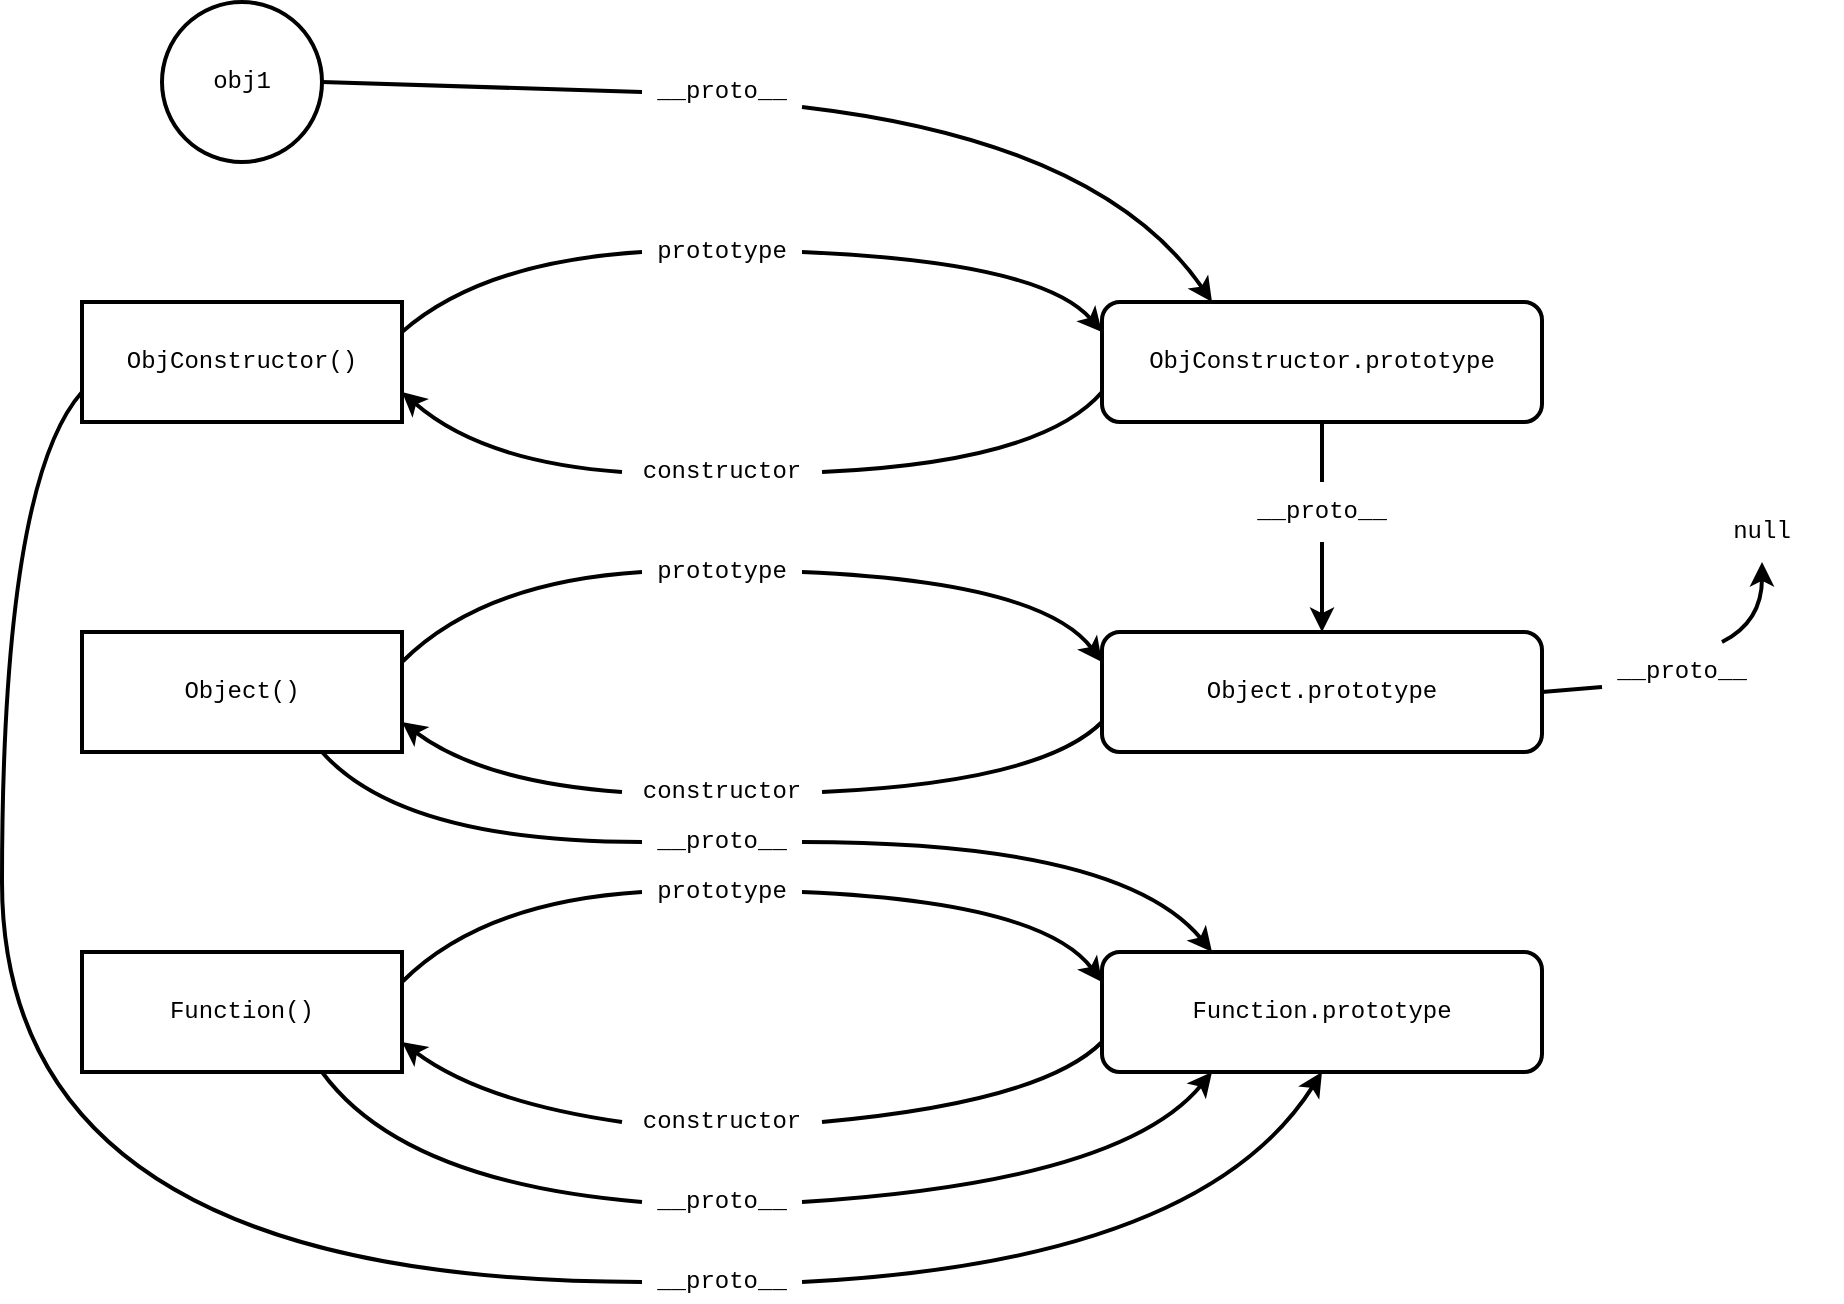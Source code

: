 <mxfile version="20.2.3" type="device"><diagram id="ER9gidd0EnEeO-nXYFLb" name="第 1 页"><mxGraphModel dx="1810" dy="663" grid="1" gridSize="10" guides="1" tooltips="1" connect="1" arrows="1" fold="1" page="1" pageScale="1" pageWidth="827" pageHeight="1169" math="0" shadow="0"><root><mxCell id="0"/><mxCell id="1" parent="0"/><mxCell id="tuc23D8aVdLo2x-mG501-1" value="obj1" style="ellipse;whiteSpace=wrap;html=1;aspect=fixed;strokeWidth=2;fontFamily=Courier New;" parent="1" vertex="1"><mxGeometry x="80" y="40" width="80" height="80" as="geometry"/></mxCell><mxCell id="tuc23D8aVdLo2x-mG501-2" value="ObjConstructor.prototype" style="rounded=1;whiteSpace=wrap;html=1;strokeWidth=2;fontFamily=Courier New;" parent="1" vertex="1"><mxGeometry x="550" y="190" width="220" height="60" as="geometry"/></mxCell><mxCell id="tuc23D8aVdLo2x-mG501-3" value="ObjConstructor()" style="rounded=0;whiteSpace=wrap;html=1;strokeWidth=2;fontFamily=Courier New;" parent="1" vertex="1"><mxGeometry x="40" y="190" width="160" height="60" as="geometry"/></mxCell><mxCell id="tuc23D8aVdLo2x-mG501-4" value="" style="curved=1;endArrow=classic;html=1;rounded=0;exitX=1;exitY=0.75;exitDx=0;exitDy=0;entryX=0.25;entryY=0;entryDx=0;entryDy=0;startArrow=none;strokeWidth=2;fontFamily=Courier New;" parent="1" source="tuc23D8aVdLo2x-mG501-7" target="tuc23D8aVdLo2x-mG501-2" edge="1"><mxGeometry width="50" height="50" relative="1" as="geometry"><mxPoint x="380" y="300" as="sourcePoint"/><mxPoint x="430" y="250" as="targetPoint"/><Array as="points"><mxPoint x="550" y="110"/></Array></mxGeometry></mxCell><mxCell id="tuc23D8aVdLo2x-mG501-7" value="__proto__" style="text;html=1;strokeColor=none;fillColor=none;align=center;verticalAlign=middle;whiteSpace=wrap;rounded=0;strokeWidth=2;fontFamily=Courier New;" parent="1" vertex="1"><mxGeometry x="320" y="70" width="80" height="30" as="geometry"/></mxCell><mxCell id="tuc23D8aVdLo2x-mG501-8" value="" style="curved=1;endArrow=none;html=1;rounded=0;exitX=1;exitY=0.5;exitDx=0;exitDy=0;entryX=0;entryY=0.5;entryDx=0;entryDy=0;strokeWidth=2;fontFamily=Courier New;" parent="1" source="tuc23D8aVdLo2x-mG501-1" target="tuc23D8aVdLo2x-mG501-7" edge="1"><mxGeometry width="50" height="50" relative="1" as="geometry"><mxPoint x="120" y="80" as="sourcePoint"/><mxPoint x="640" y="145" as="targetPoint"/><Array as="points"/></mxGeometry></mxCell><mxCell id="tuc23D8aVdLo2x-mG501-9" value="" style="curved=1;endArrow=classic;html=1;rounded=0;exitX=1;exitY=0.5;exitDx=0;exitDy=0;entryX=0;entryY=0.25;entryDx=0;entryDy=0;startArrow=none;strokeWidth=2;fontFamily=Courier New;" parent="1" source="tuc23D8aVdLo2x-mG501-10" target="tuc23D8aVdLo2x-mG501-2" edge="1"><mxGeometry width="50" height="50" relative="1" as="geometry"><mxPoint x="380" y="300" as="sourcePoint"/><mxPoint x="430" y="250" as="targetPoint"/><Array as="points"><mxPoint x="520" y="170"/></Array></mxGeometry></mxCell><mxCell id="tuc23D8aVdLo2x-mG501-10" value="prototype" style="text;html=1;strokeColor=none;fillColor=none;align=center;verticalAlign=middle;whiteSpace=wrap;rounded=0;strokeWidth=2;fontFamily=Courier New;" parent="1" vertex="1"><mxGeometry x="320" y="150" width="80" height="30" as="geometry"/></mxCell><mxCell id="tuc23D8aVdLo2x-mG501-11" value="" style="curved=1;endArrow=none;html=1;rounded=0;exitX=1;exitY=0.25;exitDx=0;exitDy=0;entryX=0;entryY=0.5;entryDx=0;entryDy=0;strokeWidth=2;fontFamily=Courier New;" parent="1" source="tuc23D8aVdLo2x-mG501-3" target="tuc23D8aVdLo2x-mG501-10" edge="1"><mxGeometry width="50" height="50" relative="1" as="geometry"><mxPoint x="160" y="230" as="sourcePoint"/><mxPoint x="640" y="175" as="targetPoint"/><Array as="points"><mxPoint x="240" y="170"/></Array></mxGeometry></mxCell><mxCell id="tuc23D8aVdLo2x-mG501-12" value="" style="curved=1;endArrow=classic;html=1;rounded=0;entryX=1;entryY=0.75;entryDx=0;entryDy=0;exitX=0;exitY=0.5;exitDx=0;exitDy=0;startArrow=none;strokeWidth=2;fontFamily=Courier New;" parent="1" source="tuc23D8aVdLo2x-mG501-13" target="tuc23D8aVdLo2x-mG501-3" edge="1"><mxGeometry width="50" height="50" relative="1" as="geometry"><mxPoint x="380" y="300" as="sourcePoint"/><mxPoint x="430" y="250" as="targetPoint"/><Array as="points"><mxPoint x="240" y="270"/></Array></mxGeometry></mxCell><mxCell id="tuc23D8aVdLo2x-mG501-13" value="constructor" style="text;html=1;strokeColor=none;fillColor=none;align=center;verticalAlign=middle;whiteSpace=wrap;rounded=0;strokeWidth=2;fontFamily=Courier New;" parent="1" vertex="1"><mxGeometry x="310" y="260" width="100" height="30" as="geometry"/></mxCell><mxCell id="tuc23D8aVdLo2x-mG501-14" value="" style="curved=1;endArrow=none;html=1;rounded=0;entryX=1;entryY=0.5;entryDx=0;entryDy=0;exitX=0;exitY=0.75;exitDx=0;exitDy=0;strokeWidth=2;fontFamily=Courier New;" parent="1" source="tuc23D8aVdLo2x-mG501-2" target="tuc23D8aVdLo2x-mG501-13" edge="1"><mxGeometry width="50" height="50" relative="1" as="geometry"><mxPoint x="670" y="190" as="sourcePoint"/><mxPoint x="160" y="245" as="targetPoint"/><Array as="points"><mxPoint x="520" y="270"/></Array></mxGeometry></mxCell><mxCell id="L3SzdefOVNnU11cioL_W-1" value="Object.prototype" style="rounded=1;whiteSpace=wrap;html=1;strokeWidth=2;fontFamily=Courier New;" vertex="1" parent="1"><mxGeometry x="550" y="355" width="220" height="60" as="geometry"/></mxCell><mxCell id="L3SzdefOVNnU11cioL_W-2" value="Object()" style="rounded=0;whiteSpace=wrap;html=1;strokeWidth=2;fontFamily=Courier New;" vertex="1" parent="1"><mxGeometry x="40" y="355" width="160" height="60" as="geometry"/></mxCell><mxCell id="L3SzdefOVNnU11cioL_W-3" value="" style="curved=1;endArrow=classic;html=1;rounded=0;exitX=1;exitY=0.5;exitDx=0;exitDy=0;entryX=0;entryY=0.25;entryDx=0;entryDy=0;startArrow=none;strokeWidth=2;fontFamily=Courier New;" edge="1" parent="1" source="L3SzdefOVNnU11cioL_W-4" target="L3SzdefOVNnU11cioL_W-1"><mxGeometry width="50" height="50" relative="1" as="geometry"><mxPoint x="380" y="465" as="sourcePoint"/><mxPoint x="430" y="415" as="targetPoint"/><Array as="points"><mxPoint x="520" y="330"/></Array></mxGeometry></mxCell><mxCell id="L3SzdefOVNnU11cioL_W-4" value="prototype" style="text;html=1;strokeColor=none;fillColor=none;align=center;verticalAlign=middle;whiteSpace=wrap;rounded=0;strokeWidth=2;fontFamily=Courier New;" vertex="1" parent="1"><mxGeometry x="320" y="310" width="80" height="30" as="geometry"/></mxCell><mxCell id="L3SzdefOVNnU11cioL_W-5" value="" style="curved=1;endArrow=none;html=1;rounded=0;exitX=1;exitY=0.25;exitDx=0;exitDy=0;entryX=0;entryY=0.5;entryDx=0;entryDy=0;strokeWidth=2;fontFamily=Courier New;" edge="1" parent="1" source="L3SzdefOVNnU11cioL_W-2" target="L3SzdefOVNnU11cioL_W-4"><mxGeometry width="50" height="50" relative="1" as="geometry"><mxPoint x="160" y="395" as="sourcePoint"/><mxPoint x="640" y="340" as="targetPoint"/><Array as="points"><mxPoint x="240" y="330"/></Array></mxGeometry></mxCell><mxCell id="L3SzdefOVNnU11cioL_W-6" value="" style="curved=1;endArrow=classic;html=1;rounded=0;entryX=1;entryY=0.75;entryDx=0;entryDy=0;exitX=0;exitY=0.5;exitDx=0;exitDy=0;startArrow=none;strokeWidth=2;fontFamily=Courier New;" edge="1" parent="1" source="L3SzdefOVNnU11cioL_W-7" target="L3SzdefOVNnU11cioL_W-2"><mxGeometry width="50" height="50" relative="1" as="geometry"><mxPoint x="380" y="465" as="sourcePoint"/><mxPoint x="430" y="415" as="targetPoint"/><Array as="points"><mxPoint x="240" y="430"/></Array></mxGeometry></mxCell><mxCell id="L3SzdefOVNnU11cioL_W-7" value="constructor" style="text;html=1;strokeColor=none;fillColor=none;align=center;verticalAlign=middle;whiteSpace=wrap;rounded=0;strokeWidth=2;fontFamily=Courier New;" vertex="1" parent="1"><mxGeometry x="310" y="420" width="100" height="30" as="geometry"/></mxCell><mxCell id="L3SzdefOVNnU11cioL_W-8" value="" style="curved=1;endArrow=none;html=1;rounded=0;entryX=1;entryY=0.5;entryDx=0;entryDy=0;exitX=0;exitY=0.75;exitDx=0;exitDy=0;strokeWidth=2;fontFamily=Courier New;" edge="1" parent="1" source="L3SzdefOVNnU11cioL_W-1" target="L3SzdefOVNnU11cioL_W-7"><mxGeometry width="50" height="50" relative="1" as="geometry"><mxPoint x="670" y="355" as="sourcePoint"/><mxPoint x="160" y="410" as="targetPoint"/><Array as="points"><mxPoint x="520" y="430"/></Array></mxGeometry></mxCell><mxCell id="L3SzdefOVNnU11cioL_W-9" value="" style="curved=1;endArrow=classic;html=1;rounded=0;exitX=0.5;exitY=1;exitDx=0;exitDy=0;entryX=0.5;entryY=0;entryDx=0;entryDy=0;startArrow=none;strokeWidth=2;fontFamily=Courier New;" edge="1" parent="1" source="L3SzdefOVNnU11cioL_W-10" target="L3SzdefOVNnU11cioL_W-1"><mxGeometry width="50" height="50" relative="1" as="geometry"><mxPoint x="600" y="295" as="sourcePoint"/><mxPoint x="746" y="340" as="targetPoint"/></mxGeometry></mxCell><mxCell id="L3SzdefOVNnU11cioL_W-10" value="__proto__" style="text;html=1;strokeColor=none;fillColor=none;align=center;verticalAlign=middle;whiteSpace=wrap;rounded=0;strokeWidth=2;fontFamily=Courier New;" vertex="1" parent="1"><mxGeometry x="620" y="280" width="80" height="30" as="geometry"/></mxCell><mxCell id="L3SzdefOVNnU11cioL_W-11" value="" style="curved=1;endArrow=none;html=1;rounded=0;exitX=0.5;exitY=1;exitDx=0;exitDy=0;entryX=0.5;entryY=0;entryDx=0;entryDy=0;startArrow=none;strokeWidth=2;fontFamily=Courier New;" edge="1" parent="1" source="tuc23D8aVdLo2x-mG501-2" target="L3SzdefOVNnU11cioL_W-10"><mxGeometry width="50" height="50" relative="1" as="geometry"><mxPoint x="660" y="250" as="sourcePoint"/><mxPoint x="660" y="355" as="targetPoint"/></mxGeometry></mxCell><mxCell id="L3SzdefOVNnU11cioL_W-12" value="null" style="text;html=1;strokeColor=none;fillColor=none;align=center;verticalAlign=middle;whiteSpace=wrap;rounded=0;strokeWidth=2;fontFamily=Courier New;" vertex="1" parent="1"><mxGeometry x="840" y="290" width="80" height="30" as="geometry"/></mxCell><mxCell id="L3SzdefOVNnU11cioL_W-14" value="" style="curved=1;endArrow=classic;html=1;rounded=0;exitX=0.75;exitY=0;exitDx=0;exitDy=0;entryX=0.5;entryY=1;entryDx=0;entryDy=0;startArrow=none;strokeWidth=2;fontFamily=Courier New;" edge="1" parent="1" source="L3SzdefOVNnU11cioL_W-15" target="L3SzdefOVNnU11cioL_W-12"><mxGeometry width="50" height="50" relative="1" as="geometry"><mxPoint x="414" y="335" as="sourcePoint"/><mxPoint x="560" y="380" as="targetPoint"/><Array as="points"><mxPoint x="880" y="350"/></Array></mxGeometry></mxCell><mxCell id="L3SzdefOVNnU11cioL_W-15" value="__proto__" style="text;html=1;strokeColor=none;fillColor=none;align=center;verticalAlign=middle;whiteSpace=wrap;rounded=0;strokeWidth=2;fontFamily=Courier New;" vertex="1" parent="1"><mxGeometry x="800" y="360" width="80" height="30" as="geometry"/></mxCell><mxCell id="L3SzdefOVNnU11cioL_W-16" value="" style="curved=1;endArrow=none;html=1;rounded=0;exitX=1;exitY=0.5;exitDx=0;exitDy=0;entryX=0;entryY=0.75;entryDx=0;entryDy=0;startArrow=none;strokeWidth=2;fontFamily=Courier New;" edge="1" parent="1" source="L3SzdefOVNnU11cioL_W-1" target="L3SzdefOVNnU11cioL_W-15"><mxGeometry width="50" height="50" relative="1" as="geometry"><mxPoint x="770" y="385" as="sourcePoint"/><mxPoint x="880" y="320" as="targetPoint"/><Array as="points"/></mxGeometry></mxCell><mxCell id="L3SzdefOVNnU11cioL_W-17" value="Function.prototype" style="rounded=1;whiteSpace=wrap;html=1;strokeWidth=2;fontFamily=Courier New;" vertex="1" parent="1"><mxGeometry x="550" y="515" width="220" height="60" as="geometry"/></mxCell><mxCell id="L3SzdefOVNnU11cioL_W-18" value="Function()" style="rounded=0;whiteSpace=wrap;html=1;strokeWidth=2;fontFamily=Courier New;" vertex="1" parent="1"><mxGeometry x="40" y="515" width="160" height="60" as="geometry"/></mxCell><mxCell id="L3SzdefOVNnU11cioL_W-19" value="" style="curved=1;endArrow=classic;html=1;rounded=0;exitX=1;exitY=0.5;exitDx=0;exitDy=0;entryX=0;entryY=0.25;entryDx=0;entryDy=0;startArrow=none;strokeWidth=2;fontFamily=Courier New;" edge="1" parent="1" source="L3SzdefOVNnU11cioL_W-20" target="L3SzdefOVNnU11cioL_W-17"><mxGeometry width="50" height="50" relative="1" as="geometry"><mxPoint x="380" y="625" as="sourcePoint"/><mxPoint x="430" y="575" as="targetPoint"/><Array as="points"><mxPoint x="520" y="490"/></Array></mxGeometry></mxCell><mxCell id="L3SzdefOVNnU11cioL_W-20" value="prototype" style="text;html=1;strokeColor=none;fillColor=none;align=center;verticalAlign=middle;whiteSpace=wrap;rounded=0;strokeWidth=2;fontFamily=Courier New;" vertex="1" parent="1"><mxGeometry x="320" y="470" width="80" height="30" as="geometry"/></mxCell><mxCell id="L3SzdefOVNnU11cioL_W-21" value="" style="curved=1;endArrow=none;html=1;rounded=0;exitX=1;exitY=0.25;exitDx=0;exitDy=0;entryX=0;entryY=0.5;entryDx=0;entryDy=0;strokeWidth=2;fontFamily=Courier New;" edge="1" parent="1" source="L3SzdefOVNnU11cioL_W-18" target="L3SzdefOVNnU11cioL_W-20"><mxGeometry width="50" height="50" relative="1" as="geometry"><mxPoint x="160" y="555" as="sourcePoint"/><mxPoint x="640" y="500" as="targetPoint"/><Array as="points"><mxPoint x="240" y="490"/></Array></mxGeometry></mxCell><mxCell id="L3SzdefOVNnU11cioL_W-22" value="" style="curved=1;endArrow=classic;html=1;rounded=0;entryX=1;entryY=0.75;entryDx=0;entryDy=0;exitX=0;exitY=0.5;exitDx=0;exitDy=0;startArrow=none;strokeWidth=2;fontFamily=Courier New;" edge="1" parent="1" source="L3SzdefOVNnU11cioL_W-23" target="L3SzdefOVNnU11cioL_W-18"><mxGeometry width="50" height="50" relative="1" as="geometry"><mxPoint x="380" y="625" as="sourcePoint"/><mxPoint x="430" y="575" as="targetPoint"/><Array as="points"><mxPoint x="240" y="590"/></Array></mxGeometry></mxCell><mxCell id="L3SzdefOVNnU11cioL_W-23" value="constructor" style="text;html=1;strokeColor=none;fillColor=none;align=center;verticalAlign=middle;whiteSpace=wrap;rounded=0;strokeWidth=2;fontFamily=Courier New;" vertex="1" parent="1"><mxGeometry x="310" y="585" width="100" height="30" as="geometry"/></mxCell><mxCell id="L3SzdefOVNnU11cioL_W-24" value="" style="curved=1;endArrow=none;html=1;rounded=0;entryX=1;entryY=0.5;entryDx=0;entryDy=0;exitX=0;exitY=0.75;exitDx=0;exitDy=0;strokeWidth=2;fontFamily=Courier New;" edge="1" parent="1" source="L3SzdefOVNnU11cioL_W-17" target="L3SzdefOVNnU11cioL_W-23"><mxGeometry width="50" height="50" relative="1" as="geometry"><mxPoint x="670" y="515" as="sourcePoint"/><mxPoint x="160" y="570" as="targetPoint"/><Array as="points"><mxPoint x="520" y="590"/></Array></mxGeometry></mxCell><mxCell id="L3SzdefOVNnU11cioL_W-25" value="" style="curved=1;endArrow=classic;html=1;rounded=0;exitX=1;exitY=0.5;exitDx=0;exitDy=0;entryX=0.25;entryY=0;entryDx=0;entryDy=0;startArrow=none;strokeWidth=2;fontFamily=Courier New;" edge="1" parent="1" target="L3SzdefOVNnU11cioL_W-17" source="L3SzdefOVNnU11cioL_W-26"><mxGeometry width="50" height="50" relative="1" as="geometry"><mxPoint x="660" y="470" as="sourcePoint"/><mxPoint x="746" y="500" as="targetPoint"/><Array as="points"><mxPoint x="560" y="460"/></Array></mxGeometry></mxCell><mxCell id="L3SzdefOVNnU11cioL_W-26" value="__proto__" style="text;html=1;strokeColor=none;fillColor=none;align=center;verticalAlign=middle;whiteSpace=wrap;rounded=0;strokeWidth=2;fontFamily=Courier New;" vertex="1" parent="1"><mxGeometry x="320" y="450" width="80" height="20" as="geometry"/></mxCell><mxCell id="L3SzdefOVNnU11cioL_W-27" value="" style="curved=1;endArrow=none;html=1;rounded=0;exitX=0.75;exitY=1;exitDx=0;exitDy=0;entryX=0;entryY=0.5;entryDx=0;entryDy=0;startArrow=none;strokeWidth=2;fontFamily=Courier New;" edge="1" parent="1" source="L3SzdefOVNnU11cioL_W-2" target="L3SzdefOVNnU11cioL_W-26"><mxGeometry width="50" height="50" relative="1" as="geometry"><mxPoint x="160" y="415" as="sourcePoint"/><mxPoint x="605" y="515" as="targetPoint"/><Array as="points"><mxPoint x="200" y="460"/></Array></mxGeometry></mxCell><mxCell id="L3SzdefOVNnU11cioL_W-28" value="" style="curved=1;endArrow=classic;html=1;rounded=0;exitX=1;exitY=0.5;exitDx=0;exitDy=0;entryX=0.25;entryY=1;entryDx=0;entryDy=0;startArrow=none;strokeWidth=2;fontFamily=Courier New;" edge="1" parent="1" source="L3SzdefOVNnU11cioL_W-29" target="L3SzdefOVNnU11cioL_W-17"><mxGeometry width="50" height="50" relative="1" as="geometry"><mxPoint x="414" y="470" as="sourcePoint"/><mxPoint x="615" y="525" as="targetPoint"/><Array as="points"><mxPoint x="560" y="630"/></Array></mxGeometry></mxCell><mxCell id="L3SzdefOVNnU11cioL_W-29" value="__proto__" style="text;html=1;strokeColor=none;fillColor=none;align=center;verticalAlign=middle;whiteSpace=wrap;rounded=0;strokeWidth=2;fontFamily=Courier New;" vertex="1" parent="1"><mxGeometry x="320" y="630" width="80" height="20" as="geometry"/></mxCell><mxCell id="L3SzdefOVNnU11cioL_W-30" value="" style="curved=1;endArrow=none;html=1;rounded=0;exitX=0.75;exitY=1;exitDx=0;exitDy=0;startArrow=none;strokeWidth=2;fontFamily=Courier New;entryX=0;entryY=0.5;entryDx=0;entryDy=0;" edge="1" parent="1" source="L3SzdefOVNnU11cioL_W-18" target="L3SzdefOVNnU11cioL_W-29"><mxGeometry width="50" height="50" relative="1" as="geometry"><mxPoint x="160" y="575" as="sourcePoint"/><mxPoint x="280" y="670" as="targetPoint"/><Array as="points"><mxPoint x="200" y="630"/></Array></mxGeometry></mxCell><mxCell id="L3SzdefOVNnU11cioL_W-31" value="" style="curved=1;endArrow=classic;html=1;rounded=0;exitX=1;exitY=0.5;exitDx=0;exitDy=0;entryX=0.5;entryY=1;entryDx=0;entryDy=0;startArrow=none;strokeWidth=2;fontFamily=Courier New;" edge="1" parent="1" source="L3SzdefOVNnU11cioL_W-32" target="L3SzdefOVNnU11cioL_W-17"><mxGeometry width="50" height="50" relative="1" as="geometry"><mxPoint x="410" y="470" as="sourcePoint"/><mxPoint x="615" y="525" as="targetPoint"/><Array as="points"><mxPoint x="600" y="670"/></Array></mxGeometry></mxCell><mxCell id="L3SzdefOVNnU11cioL_W-32" value="__proto__" style="text;html=1;strokeColor=none;fillColor=none;align=center;verticalAlign=middle;whiteSpace=wrap;rounded=0;strokeWidth=2;fontFamily=Courier New;" vertex="1" parent="1"><mxGeometry x="320" y="670" width="80" height="20" as="geometry"/></mxCell><mxCell id="L3SzdefOVNnU11cioL_W-33" value="" style="curved=1;endArrow=none;html=1;rounded=0;exitX=0;exitY=0.75;exitDx=0;exitDy=0;entryX=0;entryY=0.5;entryDx=0;entryDy=0;startArrow=none;strokeWidth=2;fontFamily=Courier New;" edge="1" parent="1" source="tuc23D8aVdLo2x-mG501-3" target="L3SzdefOVNnU11cioL_W-32"><mxGeometry width="50" height="50" relative="1" as="geometry"><mxPoint x="40" y="235" as="sourcePoint"/><mxPoint x="660" y="575" as="targetPoint"/><Array as="points"><mxPoint y="280"/><mxPoint y="680"/></Array></mxGeometry></mxCell></root></mxGraphModel></diagram></mxfile>